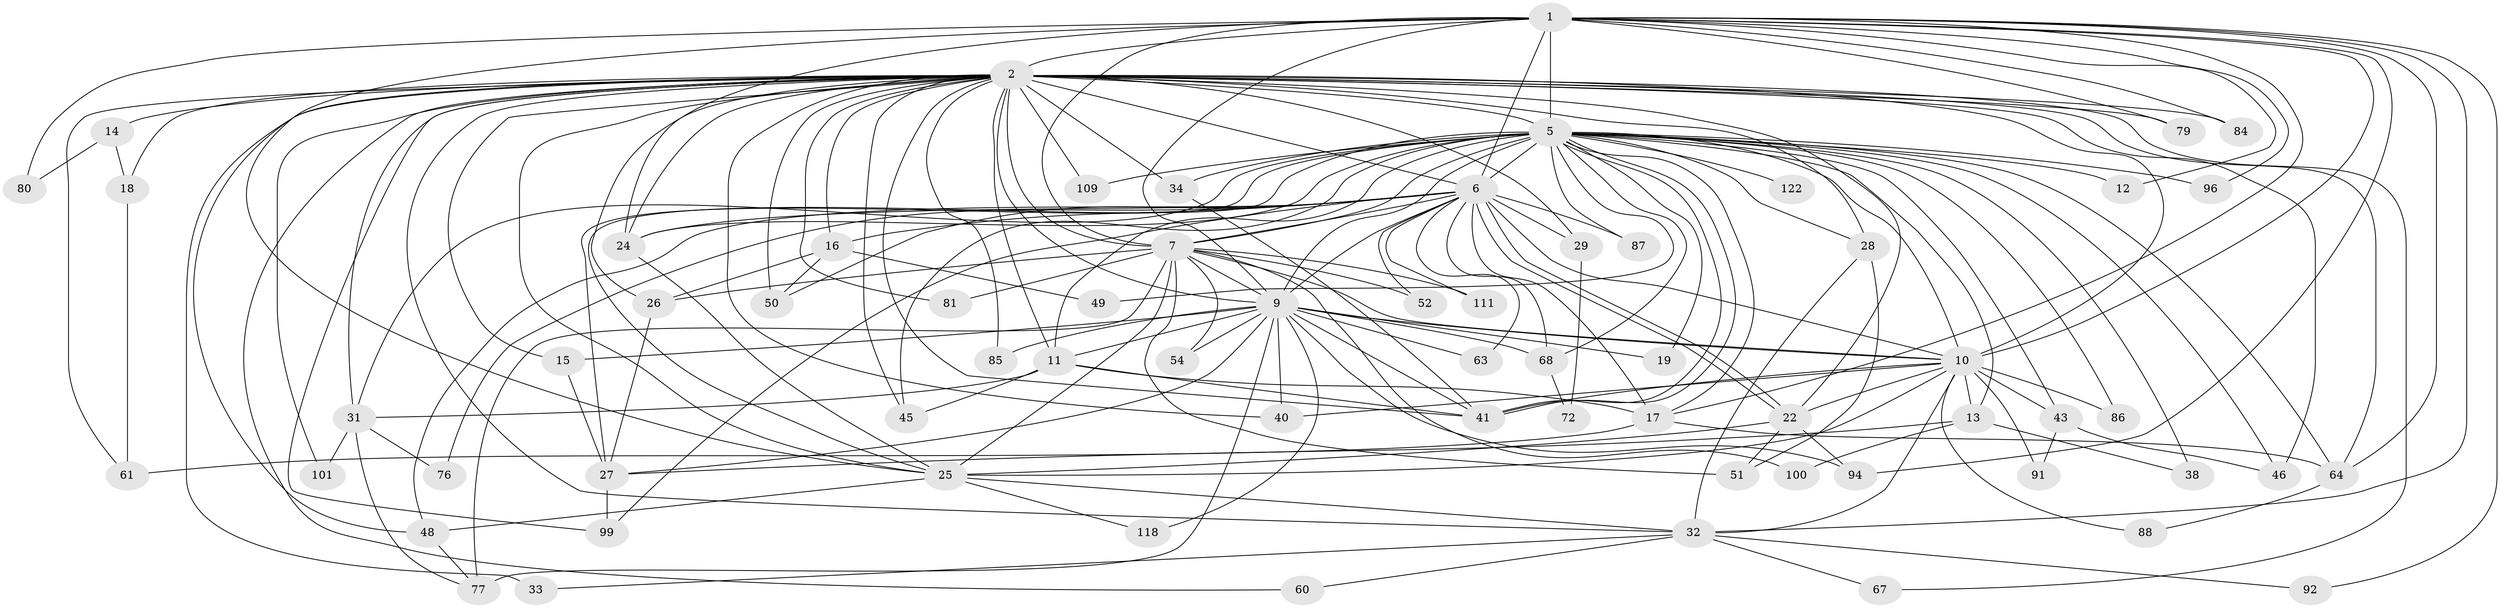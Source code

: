 // original degree distribution, {23: 0.007407407407407408, 22: 0.022222222222222223, 29: 0.007407407407407408, 25: 0.007407407407407408, 27: 0.007407407407407408, 21: 0.007407407407407408, 24: 0.007407407407407408, 20: 0.007407407407407408, 4: 0.1037037037037037, 2: 0.5481481481481482, 5: 0.08148148148148149, 3: 0.15555555555555556, 6: 0.022222222222222223, 8: 0.007407407407407408, 7: 0.007407407407407408}
// Generated by graph-tools (version 1.1) at 2025/13/03/09/25 04:13:43]
// undirected, 67 vertices, 178 edges
graph export_dot {
graph [start="1"]
  node [color=gray90,style=filled];
  1;
  2 [super="+103+93+3"];
  5 [super="+8+108"];
  6 [super="+36"];
  7;
  9 [super="+82+44"];
  10;
  11 [super="+104+20"];
  12;
  13;
  14;
  15;
  16;
  17 [super="+42"];
  18;
  19;
  22 [super="+70+114"];
  24 [super="+97"];
  25 [super="+30+62+71"];
  26 [super="+98+35"];
  27 [super="+66+58+90"];
  28;
  29;
  31 [super="+95"];
  32 [super="+39"];
  33;
  34 [super="+124+57"];
  38 [super="+128"];
  40 [super="+47"];
  41 [super="+130+75+59"];
  43;
  45 [super="+83"];
  46 [super="+65"];
  48;
  49;
  50 [super="+105"];
  51 [super="+69"];
  52;
  54;
  60;
  61;
  63;
  64 [super="+116+126"];
  67;
  68 [super="+112"];
  72;
  76;
  77 [super="+127+120+121"];
  79;
  80;
  81;
  84;
  85;
  86;
  87;
  88;
  91;
  92;
  94 [super="+123"];
  96;
  99 [super="+115"];
  100;
  101;
  109;
  111;
  118;
  122;
  1 -- 2 [weight=5];
  1 -- 5 [weight=2];
  1 -- 6;
  1 -- 7;
  1 -- 9;
  1 -- 10;
  1 -- 12;
  1 -- 17;
  1 -- 24;
  1 -- 25;
  1 -- 79;
  1 -- 80;
  1 -- 84;
  1 -- 92;
  1 -- 96;
  1 -- 32;
  1 -- 94;
  1 -- 64;
  2 -- 5 [weight=6];
  2 -- 6 [weight=5];
  2 -- 7 [weight=4];
  2 -- 9 [weight=3];
  2 -- 10 [weight=3];
  2 -- 24 [weight=2];
  2 -- 28;
  2 -- 29;
  2 -- 32;
  2 -- 46 [weight=3];
  2 -- 67;
  2 -- 101;
  2 -- 109;
  2 -- 41;
  2 -- 99;
  2 -- 64;
  2 -- 11;
  2 -- 14;
  2 -- 15;
  2 -- 16;
  2 -- 79;
  2 -- 18;
  2 -- 81;
  2 -- 84;
  2 -- 85;
  2 -- 22;
  2 -- 25;
  2 -- 26 [weight=2];
  2 -- 31 [weight=2];
  2 -- 33 [weight=2];
  2 -- 34 [weight=2];
  2 -- 40 [weight=2];
  2 -- 45;
  2 -- 48;
  2 -- 50;
  2 -- 60;
  2 -- 61;
  5 -- 6 [weight=3];
  5 -- 7 [weight=2];
  5 -- 9 [weight=2];
  5 -- 10 [weight=2];
  5 -- 12;
  5 -- 17;
  5 -- 28;
  5 -- 41;
  5 -- 41;
  5 -- 43;
  5 -- 64;
  5 -- 68;
  5 -- 86;
  5 -- 87;
  5 -- 96;
  5 -- 122 [weight=2];
  5 -- 38 [weight=2];
  5 -- 11;
  5 -- 13;
  5 -- 19;
  5 -- 25;
  5 -- 27 [weight=2];
  5 -- 31;
  5 -- 34 [weight=2];
  5 -- 109;
  5 -- 46;
  5 -- 49;
  5 -- 24;
  5 -- 45;
  6 -- 7;
  6 -- 9;
  6 -- 10;
  6 -- 16;
  6 -- 22;
  6 -- 22;
  6 -- 29;
  6 -- 48;
  6 -- 50;
  6 -- 52;
  6 -- 63;
  6 -- 68;
  6 -- 76;
  6 -- 87;
  6 -- 99;
  6 -- 111;
  6 -- 17;
  6 -- 24;
  7 -- 9 [weight=3];
  7 -- 10;
  7 -- 25;
  7 -- 26;
  7 -- 51;
  7 -- 52;
  7 -- 54;
  7 -- 81;
  7 -- 100;
  7 -- 111;
  7 -- 77;
  9 -- 10;
  9 -- 15;
  9 -- 19;
  9 -- 40;
  9 -- 54;
  9 -- 63;
  9 -- 94;
  9 -- 118;
  9 -- 68;
  9 -- 77 [weight=2];
  9 -- 27;
  9 -- 85;
  9 -- 11;
  9 -- 41;
  10 -- 13;
  10 -- 43;
  10 -- 86;
  10 -- 88;
  10 -- 91;
  10 -- 41 [weight=2];
  10 -- 32;
  10 -- 40;
  10 -- 22;
  10 -- 25;
  11 -- 17;
  11 -- 41;
  11 -- 45;
  11 -- 31;
  13 -- 38;
  13 -- 100;
  13 -- 27;
  14 -- 18;
  14 -- 80;
  15 -- 27 [weight=2];
  16 -- 49;
  16 -- 50;
  16 -- 26;
  17 -- 64;
  17 -- 61;
  18 -- 61;
  22 -- 94;
  22 -- 51;
  22 -- 25;
  24 -- 25;
  25 -- 32;
  25 -- 118;
  25 -- 48;
  26 -- 27;
  27 -- 99;
  28 -- 51;
  28 -- 32;
  29 -- 72;
  31 -- 76;
  31 -- 77;
  31 -- 101;
  32 -- 33;
  32 -- 60;
  32 -- 92;
  32 -- 67;
  34 -- 41;
  43 -- 91;
  43 -- 46;
  48 -- 77;
  64 -- 88;
  68 -- 72;
}
